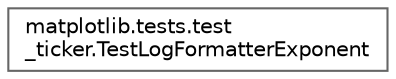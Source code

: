 digraph "Graphical Class Hierarchy"
{
 // LATEX_PDF_SIZE
  bgcolor="transparent";
  edge [fontname=Helvetica,fontsize=10,labelfontname=Helvetica,labelfontsize=10];
  node [fontname=Helvetica,fontsize=10,shape=box,height=0.2,width=0.4];
  rankdir="LR";
  Node0 [id="Node000000",label="matplotlib.tests.test\l_ticker.TestLogFormatterExponent",height=0.2,width=0.4,color="grey40", fillcolor="white", style="filled",URL="$d0/d9c/classmatplotlib_1_1tests_1_1test__ticker_1_1TestLogFormatterExponent.html",tooltip=" "];
}
